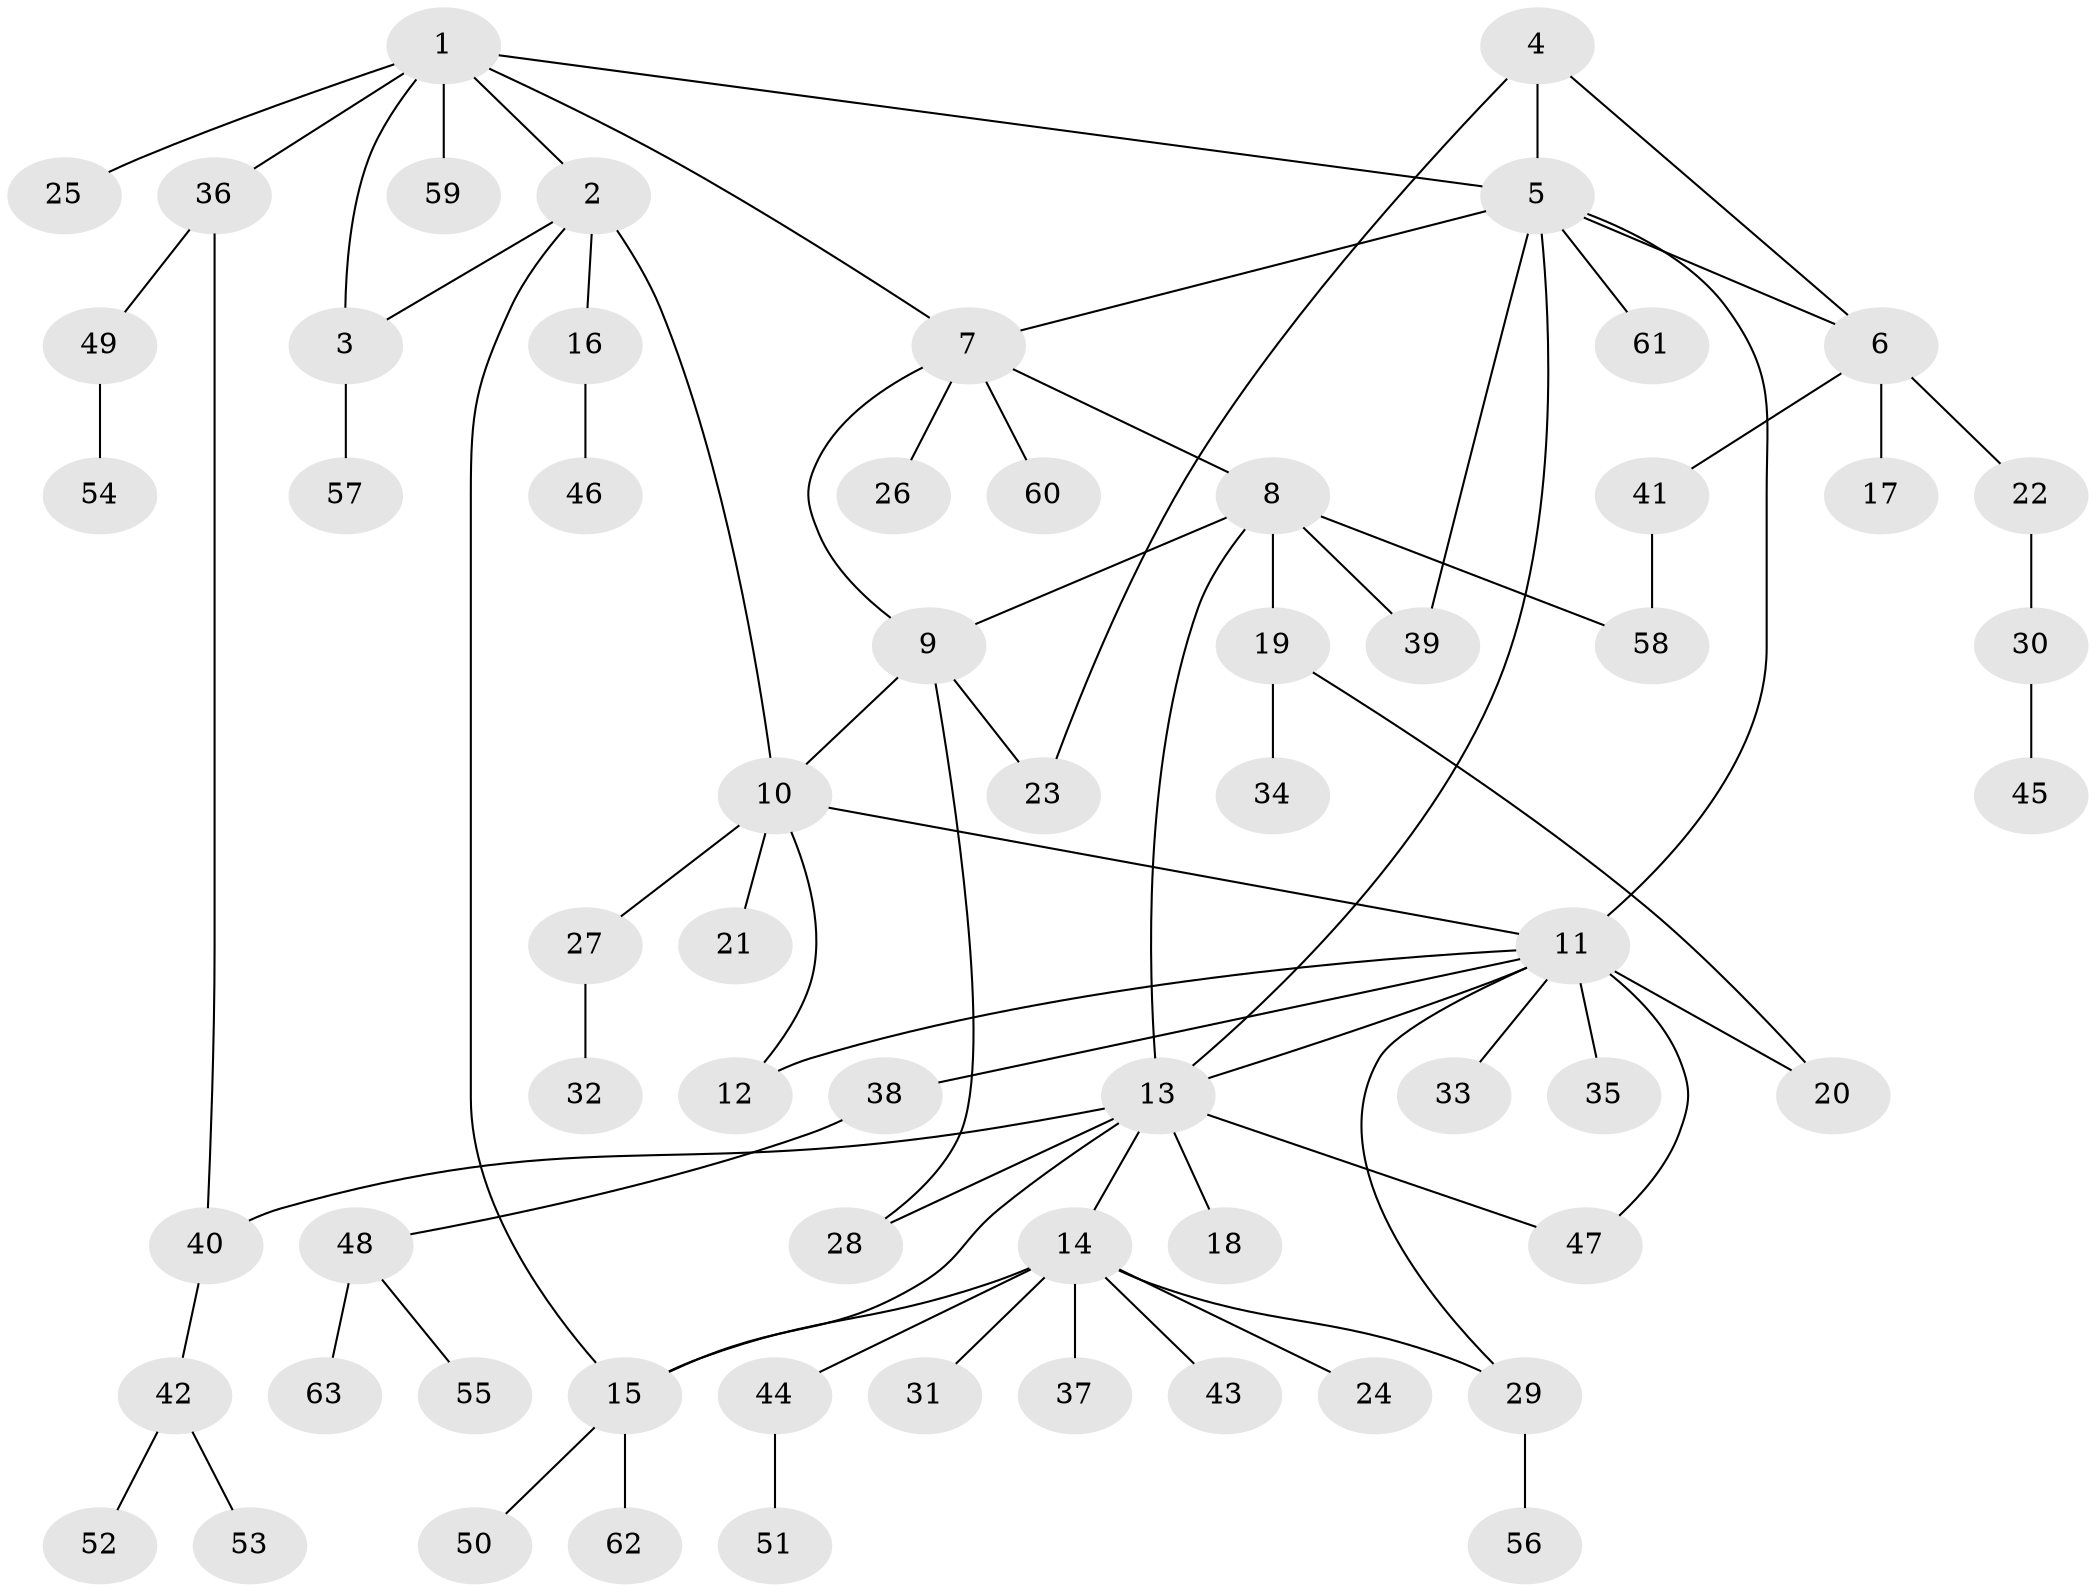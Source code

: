 // Generated by graph-tools (version 1.1) at 2025/16/03/09/25 04:16:07]
// undirected, 63 vertices, 81 edges
graph export_dot {
graph [start="1"]
  node [color=gray90,style=filled];
  1;
  2;
  3;
  4;
  5;
  6;
  7;
  8;
  9;
  10;
  11;
  12;
  13;
  14;
  15;
  16;
  17;
  18;
  19;
  20;
  21;
  22;
  23;
  24;
  25;
  26;
  27;
  28;
  29;
  30;
  31;
  32;
  33;
  34;
  35;
  36;
  37;
  38;
  39;
  40;
  41;
  42;
  43;
  44;
  45;
  46;
  47;
  48;
  49;
  50;
  51;
  52;
  53;
  54;
  55;
  56;
  57;
  58;
  59;
  60;
  61;
  62;
  63;
  1 -- 2;
  1 -- 3;
  1 -- 5;
  1 -- 7;
  1 -- 25;
  1 -- 36;
  1 -- 59;
  2 -- 3;
  2 -- 10;
  2 -- 15;
  2 -- 16;
  3 -- 57;
  4 -- 5;
  4 -- 6;
  4 -- 23;
  5 -- 6;
  5 -- 7;
  5 -- 11;
  5 -- 13;
  5 -- 39;
  5 -- 61;
  6 -- 17;
  6 -- 22;
  6 -- 41;
  7 -- 8;
  7 -- 9;
  7 -- 26;
  7 -- 60;
  8 -- 9;
  8 -- 13;
  8 -- 19;
  8 -- 39;
  8 -- 58;
  9 -- 10;
  9 -- 23;
  9 -- 28;
  10 -- 11;
  10 -- 12;
  10 -- 21;
  10 -- 27;
  11 -- 12;
  11 -- 13;
  11 -- 20;
  11 -- 29;
  11 -- 33;
  11 -- 35;
  11 -- 38;
  11 -- 47;
  13 -- 14;
  13 -- 15;
  13 -- 18;
  13 -- 28;
  13 -- 40;
  13 -- 47;
  14 -- 15;
  14 -- 24;
  14 -- 29;
  14 -- 31;
  14 -- 37;
  14 -- 43;
  14 -- 44;
  15 -- 50;
  15 -- 62;
  16 -- 46;
  19 -- 20;
  19 -- 34;
  22 -- 30;
  27 -- 32;
  29 -- 56;
  30 -- 45;
  36 -- 40;
  36 -- 49;
  38 -- 48;
  40 -- 42;
  41 -- 58;
  42 -- 52;
  42 -- 53;
  44 -- 51;
  48 -- 55;
  48 -- 63;
  49 -- 54;
}

